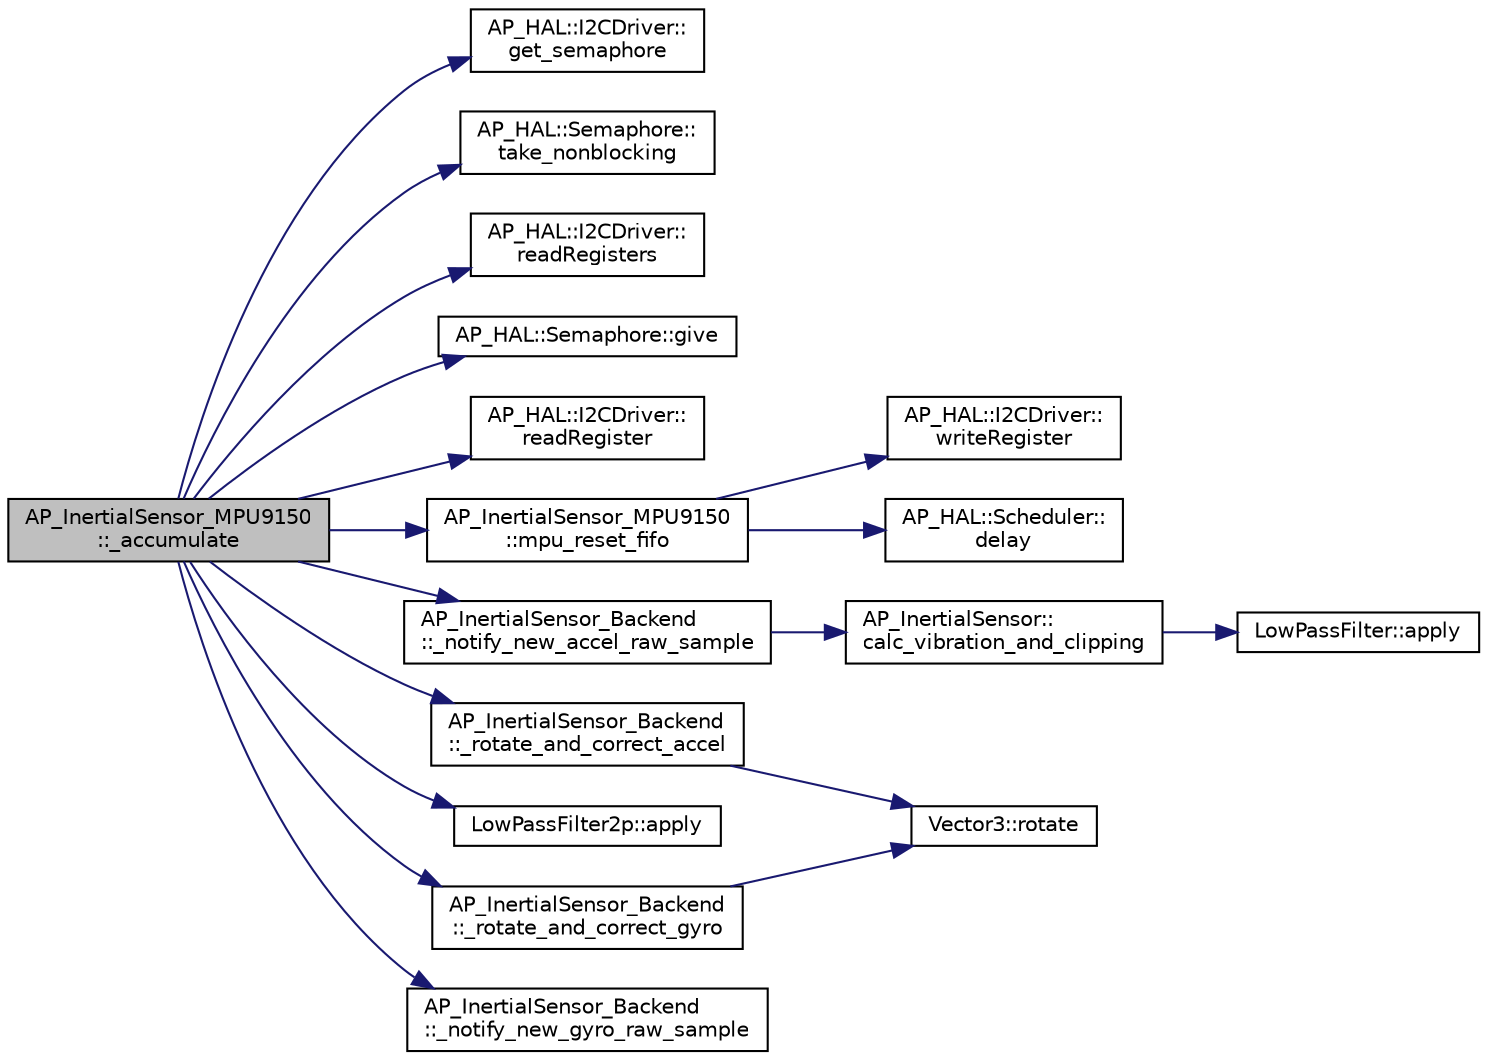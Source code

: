 digraph "AP_InertialSensor_MPU9150::_accumulate"
{
 // INTERACTIVE_SVG=YES
  edge [fontname="Helvetica",fontsize="10",labelfontname="Helvetica",labelfontsize="10"];
  node [fontname="Helvetica",fontsize="10",shape=record];
  rankdir="LR";
  Node1 [label="AP_InertialSensor_MPU9150\l::_accumulate",height=0.2,width=0.4,color="black", fillcolor="grey75", style="filled", fontcolor="black"];
  Node1 -> Node2 [color="midnightblue",fontsize="10",style="solid",fontname="Helvetica"];
  Node2 [label="AP_HAL::I2CDriver::\lget_semaphore",height=0.2,width=0.4,color="black", fillcolor="white", style="filled",URL="$classAP__HAL_1_1I2CDriver.html#a373424b46be08ef36d53844f88b5398e"];
  Node1 -> Node3 [color="midnightblue",fontsize="10",style="solid",fontname="Helvetica"];
  Node3 [label="AP_HAL::Semaphore::\ltake_nonblocking",height=0.2,width=0.4,color="black", fillcolor="white", style="filled",URL="$classAP__HAL_1_1Semaphore.html#a266e91db5eecb64d8b934d09f5e972cf"];
  Node1 -> Node4 [color="midnightblue",fontsize="10",style="solid",fontname="Helvetica"];
  Node4 [label="AP_HAL::I2CDriver::\lreadRegisters",height=0.2,width=0.4,color="black", fillcolor="white", style="filled",URL="$classAP__HAL_1_1I2CDriver.html#a5826f44fd0ab5a87db1c14f5a3d55561"];
  Node1 -> Node5 [color="midnightblue",fontsize="10",style="solid",fontname="Helvetica"];
  Node5 [label="AP_HAL::Semaphore::give",height=0.2,width=0.4,color="black", fillcolor="white", style="filled",URL="$classAP__HAL_1_1Semaphore.html#afcdbf03d5bea9d83037acc93bfaea7ce"];
  Node1 -> Node6 [color="midnightblue",fontsize="10",style="solid",fontname="Helvetica"];
  Node6 [label="AP_HAL::I2CDriver::\lreadRegister",height=0.2,width=0.4,color="black", fillcolor="white", style="filled",URL="$classAP__HAL_1_1I2CDriver.html#a87848503b8dd40b1e371161f1137757b"];
  Node1 -> Node7 [color="midnightblue",fontsize="10",style="solid",fontname="Helvetica"];
  Node7 [label="AP_InertialSensor_MPU9150\l::mpu_reset_fifo",height=0.2,width=0.4,color="black", fillcolor="white", style="filled",URL="$classAP__InertialSensor__MPU9150.html#a18a44cafa785c4cd017f08cc5a6890b6",tooltip="Reset FIFO read/write pointers. "];
  Node7 -> Node8 [color="midnightblue",fontsize="10",style="solid",fontname="Helvetica"];
  Node8 [label="AP_HAL::I2CDriver::\lwriteRegister",height=0.2,width=0.4,color="black", fillcolor="white", style="filled",URL="$classAP__HAL_1_1I2CDriver.html#a8e28e01b86bd1cb03efb7162f340444e"];
  Node7 -> Node9 [color="midnightblue",fontsize="10",style="solid",fontname="Helvetica"];
  Node9 [label="AP_HAL::Scheduler::\ldelay",height=0.2,width=0.4,color="black", fillcolor="white", style="filled",URL="$classAP__HAL_1_1Scheduler.html#ab3175e2e6223ccfe82f957e41cc12b26"];
  Node1 -> Node10 [color="midnightblue",fontsize="10",style="solid",fontname="Helvetica"];
  Node10 [label="AP_InertialSensor_Backend\l::_rotate_and_correct_accel",height=0.2,width=0.4,color="black", fillcolor="white", style="filled",URL="$classAP__InertialSensor__Backend.html#a12e2c1d206fcd62c683165312c836a50"];
  Node10 -> Node11 [color="midnightblue",fontsize="10",style="solid",fontname="Helvetica"];
  Node11 [label="Vector3::rotate",height=0.2,width=0.4,color="black", fillcolor="white", style="filled",URL="$classVector3.html#a53d5701ae2db9492944550927279b7b8"];
  Node1 -> Node12 [color="midnightblue",fontsize="10",style="solid",fontname="Helvetica"];
  Node12 [label="AP_InertialSensor_Backend\l::_notify_new_accel_raw_sample",height=0.2,width=0.4,color="black", fillcolor="white", style="filled",URL="$classAP__InertialSensor__Backend.html#aade30ee28ab57ee50a9c98b7815f67e2"];
  Node12 -> Node13 [color="midnightblue",fontsize="10",style="solid",fontname="Helvetica"];
  Node13 [label="AP_InertialSensor::\lcalc_vibration_and_clipping",height=0.2,width=0.4,color="black", fillcolor="white", style="filled",URL="$classAP__InertialSensor.html#a49643a308463775eb7f7f3d8be13a034"];
  Node13 -> Node14 [color="midnightblue",fontsize="10",style="solid",fontname="Helvetica"];
  Node14 [label="LowPassFilter::apply",height=0.2,width=0.4,color="black", fillcolor="white", style="filled",URL="$classLowPassFilter.html#aa390849d2e18ff3287f92b89d8657841"];
  Node1 -> Node15 [color="midnightblue",fontsize="10",style="solid",fontname="Helvetica"];
  Node15 [label="LowPassFilter2p::apply",height=0.2,width=0.4,color="black", fillcolor="white", style="filled",URL="$classLowPassFilter2p.html#a98a931a77f5b12f13ecb84fd57a4b7d4"];
  Node1 -> Node16 [color="midnightblue",fontsize="10",style="solid",fontname="Helvetica"];
  Node16 [label="AP_InertialSensor_Backend\l::_rotate_and_correct_gyro",height=0.2,width=0.4,color="black", fillcolor="white", style="filled",URL="$classAP__InertialSensor__Backend.html#a6b5d3fdd263b6737d8116257d2ea05c4"];
  Node16 -> Node11 [color="midnightblue",fontsize="10",style="solid",fontname="Helvetica"];
  Node1 -> Node17 [color="midnightblue",fontsize="10",style="solid",fontname="Helvetica"];
  Node17 [label="AP_InertialSensor_Backend\l::_notify_new_gyro_raw_sample",height=0.2,width=0.4,color="black", fillcolor="white", style="filled",URL="$classAP__InertialSensor__Backend.html#a645e524ed783fe355af538d58966e4a9"];
}
